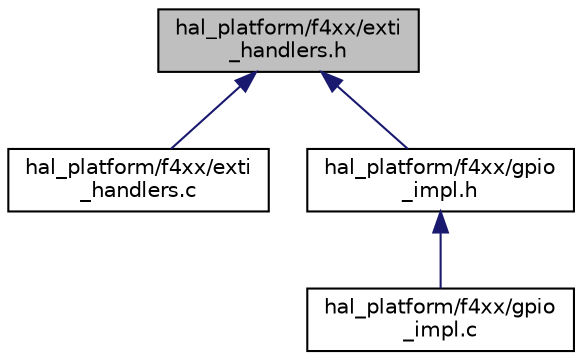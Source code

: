 digraph "hal_platform/f4xx/exti_handlers.h"
{
 // INTERACTIVE_SVG=YES
 // LATEX_PDF_SIZE
  bgcolor="transparent";
  edge [fontname="Helvetica",fontsize="10",labelfontname="Helvetica",labelfontsize="10"];
  node [fontname="Helvetica",fontsize="10",shape=record];
  Node1 [label="hal_platform/f4xx/exti\l_handlers.h",height=0.2,width=0.4,color="black", fillcolor="grey75", style="filled", fontcolor="black",tooltip=" "];
  Node1 -> Node2 [dir="back",color="midnightblue",fontsize="10",style="solid",fontname="Helvetica"];
  Node2 [label="hal_platform/f4xx/exti\l_handlers.c",height=0.2,width=0.4,color="black",URL="$f4xx_2exti__handlers_8c.html",tooltip=" "];
  Node1 -> Node3 [dir="back",color="midnightblue",fontsize="10",style="solid",fontname="Helvetica"];
  Node3 [label="hal_platform/f4xx/gpio\l_impl.h",height=0.2,width=0.4,color="black",URL="$f4xx_2gpio__impl_8h.html",tooltip=" "];
  Node3 -> Node4 [dir="back",color="midnightblue",fontsize="10",style="solid",fontname="Helvetica"];
  Node4 [label="hal_platform/f4xx/gpio\l_impl.c",height=0.2,width=0.4,color="black",URL="$f4xx_2gpio__impl_8c.html",tooltip=" "];
}

